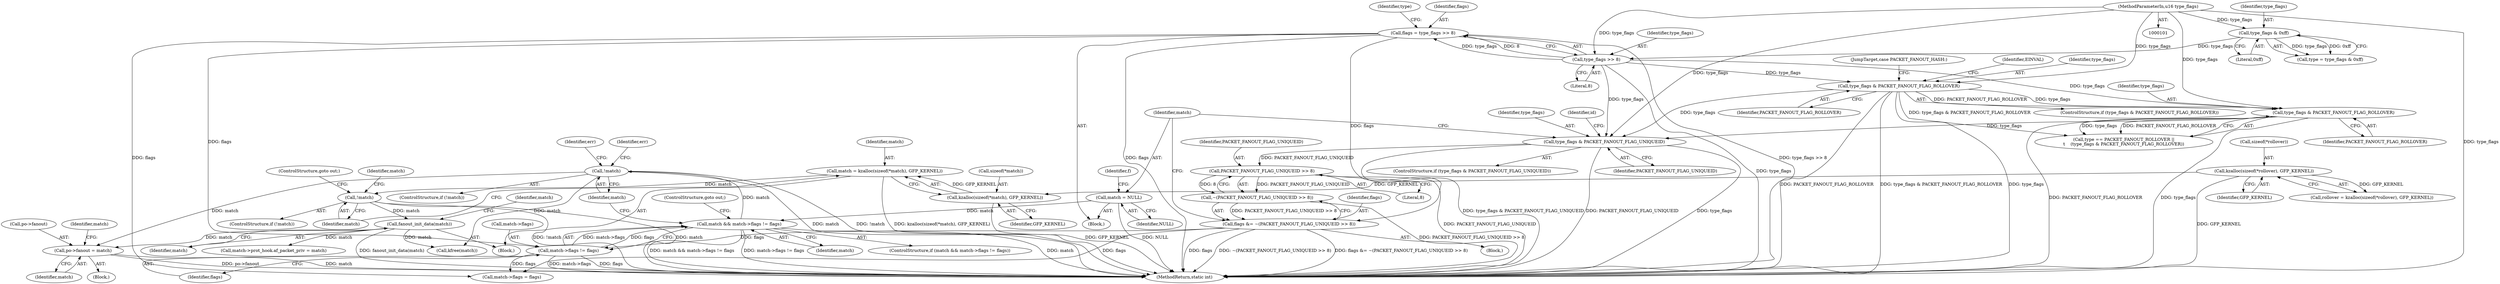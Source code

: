 digraph "0_linux_008ba2a13f2d04c947adc536d19debb8fe66f110@pointer" {
"1000453" [label="(Call,po->fanout = match)"];
"1000283" [label="(Call,!match)"];
"1000274" [label="(Call,match && match->flags != flags)"];
"1000245" [label="(Call,match = NULL)"];
"1000276" [label="(Call,match->flags != flags)"];
"1000124" [label="(Call,flags = type_flags >> 8)"];
"1000126" [label="(Call,type_flags >> 8)"];
"1000120" [label="(Call,type_flags & 0xff)"];
"1000104" [label="(MethodParameterIn,u16 type_flags)"];
"1000239" [label="(Call,flags &= ~(PACKET_FANOUT_FLAG_UNIQUEID >> 8))"];
"1000241" [label="(Call,~(PACKET_FANOUT_FLAG_UNIQUEID >> 8))"];
"1000242" [label="(Call,PACKET_FANOUT_FLAG_UNIQUEID >> 8)"];
"1000213" [label="(Call,type_flags & PACKET_FANOUT_FLAG_UNIQUEID)"];
"1000135" [label="(Call,type_flags & PACKET_FANOUT_FLAG_ROLLOVER)"];
"1000170" [label="(Call,type_flags & PACKET_FANOUT_FLAG_ROLLOVER)"];
"1000339" [label="(Call,fanout_init_data(match))"];
"1000298" [label="(Call,!match)"];
"1000290" [label="(Call,match = kzalloc(sizeof(*match), GFP_KERNEL))"];
"1000292" [label="(Call,kzalloc(sizeof(*match), GFP_KERNEL))"];
"1000180" [label="(Call,kzalloc(sizeof(*rollover), GFP_KERNEL))"];
"1000275" [label="(Identifier,match)"];
"1000131" [label="(Identifier,type)"];
"1000284" [label="(Identifier,match)"];
"1000242" [label="(Call,PACKET_FANOUT_FLAG_UNIQUEID >> 8)"];
"1000243" [label="(Identifier,PACKET_FANOUT_FLAG_UNIQUEID)"];
"1000213" [label="(Call,type_flags & PACKET_FANOUT_FLAG_UNIQUEID)"];
"1000276" [label="(Call,match->flags != flags)"];
"1000137" [label="(Identifier,PACKET_FANOUT_FLAG_ROLLOVER)"];
"1000104" [label="(MethodParameterIn,u16 type_flags)"];
"1000141" [label="(JumpTarget,case PACKET_FANOUT_HASH:)"];
"1000219" [label="(Identifier,id)"];
"1000283" [label="(Call,!match)"];
"1000118" [label="(Call,type = type_flags & 0xff)"];
"1000172" [label="(Identifier,PACKET_FANOUT_FLAG_ROLLOVER)"];
"1000285" [label="(Block,)"];
"1000298" [label="(Call,!match)"];
"1000120" [label="(Call,type_flags & 0xff)"];
"1000296" [label="(Identifier,GFP_KERNEL)"];
"1000453" [label="(Call,po->fanout = match)"];
"1000496" [label="(Call,kfree(match))"];
"1000214" [label="(Identifier,type_flags)"];
"1000340" [label="(Identifier,match)"];
"1000140" [label="(Identifier,EINVAL)"];
"1000125" [label="(Identifier,flags)"];
"1000171" [label="(Identifier,type_flags)"];
"1000136" [label="(Identifier,type_flags)"];
"1000454" [label="(Call,po->fanout)"];
"1000318" [label="(Call,match->flags = flags)"];
"1000121" [label="(Identifier,type_flags)"];
"1000239" [label="(Call,flags &= ~(PACKET_FANOUT_FLAG_UNIQUEID >> 8))"];
"1000447" [label="(Block,)"];
"1000127" [label="(Identifier,type_flags)"];
"1000181" [label="(Call,sizeof(*rollover))"];
"1000457" [label="(Identifier,match)"];
"1000134" [label="(ControlStructure,if (type_flags & PACKET_FANOUT_FLAG_ROLLOVER))"];
"1000247" [label="(Identifier,NULL)"];
"1000128" [label="(Literal,8)"];
"1000166" [label="(Call,type == PACKET_FANOUT_ROLLOVER ||\n\t    (type_flags & PACKET_FANOUT_FLAG_ROLLOVER))"];
"1000370" [label="(Call,match->prot_hook.af_packet_priv = match)"];
"1000126" [label="(Call,type_flags >> 8)"];
"1000135" [label="(Call,type_flags & PACKET_FANOUT_FLAG_ROLLOVER)"];
"1000392" [label="(Identifier,err)"];
"1000339" [label="(Call,fanout_init_data(match))"];
"1000240" [label="(Identifier,flags)"];
"1000244" [label="(Literal,8)"];
"1000212" [label="(ControlStructure,if (type_flags & PACKET_FANOUT_FLAG_UNIQUEID))"];
"1000299" [label="(Identifier,match)"];
"1000304" [label="(Identifier,match)"];
"1000122" [label="(Literal,0xff)"];
"1000105" [label="(Block,)"];
"1000461" [label="(Identifier,match)"];
"1000246" [label="(Identifier,match)"];
"1000282" [label="(ControlStructure,if (!match))"];
"1000253" [label="(Identifier,f)"];
"1000290" [label="(Call,match = kzalloc(sizeof(*match), GFP_KERNEL))"];
"1000277" [label="(Call,match->flags)"];
"1000287" [label="(Identifier,err)"];
"1000170" [label="(Call,type_flags & PACKET_FANOUT_FLAG_ROLLOVER)"];
"1000516" [label="(MethodReturn,static int)"];
"1000292" [label="(Call,kzalloc(sizeof(*match), GFP_KERNEL))"];
"1000180" [label="(Call,kzalloc(sizeof(*rollover), GFP_KERNEL))"];
"1000215" [label="(Identifier,PACKET_FANOUT_FLAG_UNIQUEID)"];
"1000297" [label="(ControlStructure,if (!match))"];
"1000178" [label="(Call,rollover = kzalloc(sizeof(*rollover), GFP_KERNEL))"];
"1000291" [label="(Identifier,match)"];
"1000241" [label="(Call,~(PACKET_FANOUT_FLAG_UNIQUEID >> 8))"];
"1000293" [label="(Call,sizeof(*match))"];
"1000245" [label="(Call,match = NULL)"];
"1000273" [label="(ControlStructure,if (match && match->flags != flags))"];
"1000300" [label="(ControlStructure,goto out;)"];
"1000344" [label="(Identifier,match)"];
"1000274" [label="(Call,match && match->flags != flags)"];
"1000281" [label="(ControlStructure,goto out;)"];
"1000280" [label="(Identifier,flags)"];
"1000216" [label="(Block,)"];
"1000124" [label="(Call,flags = type_flags >> 8)"];
"1000184" [label="(Identifier,GFP_KERNEL)"];
"1000453" -> "1000447"  [label="AST: "];
"1000453" -> "1000457"  [label="CFG: "];
"1000454" -> "1000453"  [label="AST: "];
"1000457" -> "1000453"  [label="AST: "];
"1000461" -> "1000453"  [label="CFG: "];
"1000453" -> "1000516"  [label="DDG: match"];
"1000453" -> "1000516"  [label="DDG: po->fanout"];
"1000283" -> "1000453"  [label="DDG: match"];
"1000339" -> "1000453"  [label="DDG: match"];
"1000283" -> "1000282"  [label="AST: "];
"1000283" -> "1000284"  [label="CFG: "];
"1000284" -> "1000283"  [label="AST: "];
"1000287" -> "1000283"  [label="CFG: "];
"1000392" -> "1000283"  [label="CFG: "];
"1000283" -> "1000516"  [label="DDG: match"];
"1000283" -> "1000516"  [label="DDG: !match"];
"1000274" -> "1000283"  [label="DDG: match"];
"1000283" -> "1000496"  [label="DDG: match"];
"1000274" -> "1000273"  [label="AST: "];
"1000274" -> "1000275"  [label="CFG: "];
"1000274" -> "1000276"  [label="CFG: "];
"1000275" -> "1000274"  [label="AST: "];
"1000276" -> "1000274"  [label="AST: "];
"1000281" -> "1000274"  [label="CFG: "];
"1000284" -> "1000274"  [label="CFG: "];
"1000274" -> "1000516"  [label="DDG: match"];
"1000274" -> "1000516"  [label="DDG: match && match->flags != flags"];
"1000274" -> "1000516"  [label="DDG: match->flags != flags"];
"1000245" -> "1000274"  [label="DDG: match"];
"1000276" -> "1000274"  [label="DDG: match->flags"];
"1000276" -> "1000274"  [label="DDG: flags"];
"1000245" -> "1000105"  [label="AST: "];
"1000245" -> "1000247"  [label="CFG: "];
"1000246" -> "1000245"  [label="AST: "];
"1000247" -> "1000245"  [label="AST: "];
"1000253" -> "1000245"  [label="CFG: "];
"1000245" -> "1000516"  [label="DDG: NULL"];
"1000276" -> "1000280"  [label="CFG: "];
"1000277" -> "1000276"  [label="AST: "];
"1000280" -> "1000276"  [label="AST: "];
"1000276" -> "1000516"  [label="DDG: flags"];
"1000276" -> "1000516"  [label="DDG: match->flags"];
"1000124" -> "1000276"  [label="DDG: flags"];
"1000239" -> "1000276"  [label="DDG: flags"];
"1000276" -> "1000318"  [label="DDG: flags"];
"1000124" -> "1000105"  [label="AST: "];
"1000124" -> "1000126"  [label="CFG: "];
"1000125" -> "1000124"  [label="AST: "];
"1000126" -> "1000124"  [label="AST: "];
"1000131" -> "1000124"  [label="CFG: "];
"1000124" -> "1000516"  [label="DDG: type_flags >> 8"];
"1000124" -> "1000516"  [label="DDG: flags"];
"1000126" -> "1000124"  [label="DDG: type_flags"];
"1000126" -> "1000124"  [label="DDG: 8"];
"1000124" -> "1000239"  [label="DDG: flags"];
"1000124" -> "1000318"  [label="DDG: flags"];
"1000126" -> "1000128"  [label="CFG: "];
"1000127" -> "1000126"  [label="AST: "];
"1000128" -> "1000126"  [label="AST: "];
"1000126" -> "1000516"  [label="DDG: type_flags"];
"1000120" -> "1000126"  [label="DDG: type_flags"];
"1000104" -> "1000126"  [label="DDG: type_flags"];
"1000126" -> "1000135"  [label="DDG: type_flags"];
"1000126" -> "1000170"  [label="DDG: type_flags"];
"1000126" -> "1000213"  [label="DDG: type_flags"];
"1000120" -> "1000118"  [label="AST: "];
"1000120" -> "1000122"  [label="CFG: "];
"1000121" -> "1000120"  [label="AST: "];
"1000122" -> "1000120"  [label="AST: "];
"1000118" -> "1000120"  [label="CFG: "];
"1000120" -> "1000118"  [label="DDG: type_flags"];
"1000120" -> "1000118"  [label="DDG: 0xff"];
"1000104" -> "1000120"  [label="DDG: type_flags"];
"1000104" -> "1000101"  [label="AST: "];
"1000104" -> "1000516"  [label="DDG: type_flags"];
"1000104" -> "1000135"  [label="DDG: type_flags"];
"1000104" -> "1000170"  [label="DDG: type_flags"];
"1000104" -> "1000213"  [label="DDG: type_flags"];
"1000239" -> "1000216"  [label="AST: "];
"1000239" -> "1000241"  [label="CFG: "];
"1000240" -> "1000239"  [label="AST: "];
"1000241" -> "1000239"  [label="AST: "];
"1000246" -> "1000239"  [label="CFG: "];
"1000239" -> "1000516"  [label="DDG: flags &= ~(PACKET_FANOUT_FLAG_UNIQUEID >> 8)"];
"1000239" -> "1000516"  [label="DDG: flags"];
"1000239" -> "1000516"  [label="DDG: ~(PACKET_FANOUT_FLAG_UNIQUEID >> 8)"];
"1000241" -> "1000239"  [label="DDG: PACKET_FANOUT_FLAG_UNIQUEID >> 8"];
"1000239" -> "1000318"  [label="DDG: flags"];
"1000241" -> "1000242"  [label="CFG: "];
"1000242" -> "1000241"  [label="AST: "];
"1000241" -> "1000516"  [label="DDG: PACKET_FANOUT_FLAG_UNIQUEID >> 8"];
"1000242" -> "1000241"  [label="DDG: PACKET_FANOUT_FLAG_UNIQUEID"];
"1000242" -> "1000241"  [label="DDG: 8"];
"1000242" -> "1000244"  [label="CFG: "];
"1000243" -> "1000242"  [label="AST: "];
"1000244" -> "1000242"  [label="AST: "];
"1000242" -> "1000516"  [label="DDG: PACKET_FANOUT_FLAG_UNIQUEID"];
"1000213" -> "1000242"  [label="DDG: PACKET_FANOUT_FLAG_UNIQUEID"];
"1000213" -> "1000212"  [label="AST: "];
"1000213" -> "1000215"  [label="CFG: "];
"1000214" -> "1000213"  [label="AST: "];
"1000215" -> "1000213"  [label="AST: "];
"1000219" -> "1000213"  [label="CFG: "];
"1000246" -> "1000213"  [label="CFG: "];
"1000213" -> "1000516"  [label="DDG: type_flags"];
"1000213" -> "1000516"  [label="DDG: type_flags & PACKET_FANOUT_FLAG_UNIQUEID"];
"1000213" -> "1000516"  [label="DDG: PACKET_FANOUT_FLAG_UNIQUEID"];
"1000135" -> "1000213"  [label="DDG: type_flags"];
"1000170" -> "1000213"  [label="DDG: type_flags"];
"1000135" -> "1000134"  [label="AST: "];
"1000135" -> "1000137"  [label="CFG: "];
"1000136" -> "1000135"  [label="AST: "];
"1000137" -> "1000135"  [label="AST: "];
"1000140" -> "1000135"  [label="CFG: "];
"1000141" -> "1000135"  [label="CFG: "];
"1000135" -> "1000516"  [label="DDG: type_flags & PACKET_FANOUT_FLAG_ROLLOVER"];
"1000135" -> "1000516"  [label="DDG: type_flags"];
"1000135" -> "1000516"  [label="DDG: PACKET_FANOUT_FLAG_ROLLOVER"];
"1000135" -> "1000166"  [label="DDG: type_flags & PACKET_FANOUT_FLAG_ROLLOVER"];
"1000135" -> "1000170"  [label="DDG: type_flags"];
"1000135" -> "1000170"  [label="DDG: PACKET_FANOUT_FLAG_ROLLOVER"];
"1000170" -> "1000166"  [label="AST: "];
"1000170" -> "1000172"  [label="CFG: "];
"1000171" -> "1000170"  [label="AST: "];
"1000172" -> "1000170"  [label="AST: "];
"1000166" -> "1000170"  [label="CFG: "];
"1000170" -> "1000516"  [label="DDG: PACKET_FANOUT_FLAG_ROLLOVER"];
"1000170" -> "1000516"  [label="DDG: type_flags"];
"1000170" -> "1000166"  [label="DDG: type_flags"];
"1000170" -> "1000166"  [label="DDG: PACKET_FANOUT_FLAG_ROLLOVER"];
"1000339" -> "1000285"  [label="AST: "];
"1000339" -> "1000340"  [label="CFG: "];
"1000340" -> "1000339"  [label="AST: "];
"1000344" -> "1000339"  [label="CFG: "];
"1000339" -> "1000516"  [label="DDG: fanout_init_data(match)"];
"1000298" -> "1000339"  [label="DDG: match"];
"1000339" -> "1000370"  [label="DDG: match"];
"1000339" -> "1000496"  [label="DDG: match"];
"1000298" -> "1000297"  [label="AST: "];
"1000298" -> "1000299"  [label="CFG: "];
"1000299" -> "1000298"  [label="AST: "];
"1000300" -> "1000298"  [label="CFG: "];
"1000304" -> "1000298"  [label="CFG: "];
"1000298" -> "1000516"  [label="DDG: !match"];
"1000298" -> "1000516"  [label="DDG: match"];
"1000290" -> "1000298"  [label="DDG: match"];
"1000290" -> "1000285"  [label="AST: "];
"1000290" -> "1000292"  [label="CFG: "];
"1000291" -> "1000290"  [label="AST: "];
"1000292" -> "1000290"  [label="AST: "];
"1000299" -> "1000290"  [label="CFG: "];
"1000290" -> "1000516"  [label="DDG: kzalloc(sizeof(*match), GFP_KERNEL)"];
"1000292" -> "1000290"  [label="DDG: GFP_KERNEL"];
"1000292" -> "1000296"  [label="CFG: "];
"1000293" -> "1000292"  [label="AST: "];
"1000296" -> "1000292"  [label="AST: "];
"1000292" -> "1000516"  [label="DDG: GFP_KERNEL"];
"1000180" -> "1000292"  [label="DDG: GFP_KERNEL"];
"1000180" -> "1000178"  [label="AST: "];
"1000180" -> "1000184"  [label="CFG: "];
"1000181" -> "1000180"  [label="AST: "];
"1000184" -> "1000180"  [label="AST: "];
"1000178" -> "1000180"  [label="CFG: "];
"1000180" -> "1000516"  [label="DDG: GFP_KERNEL"];
"1000180" -> "1000178"  [label="DDG: GFP_KERNEL"];
}
